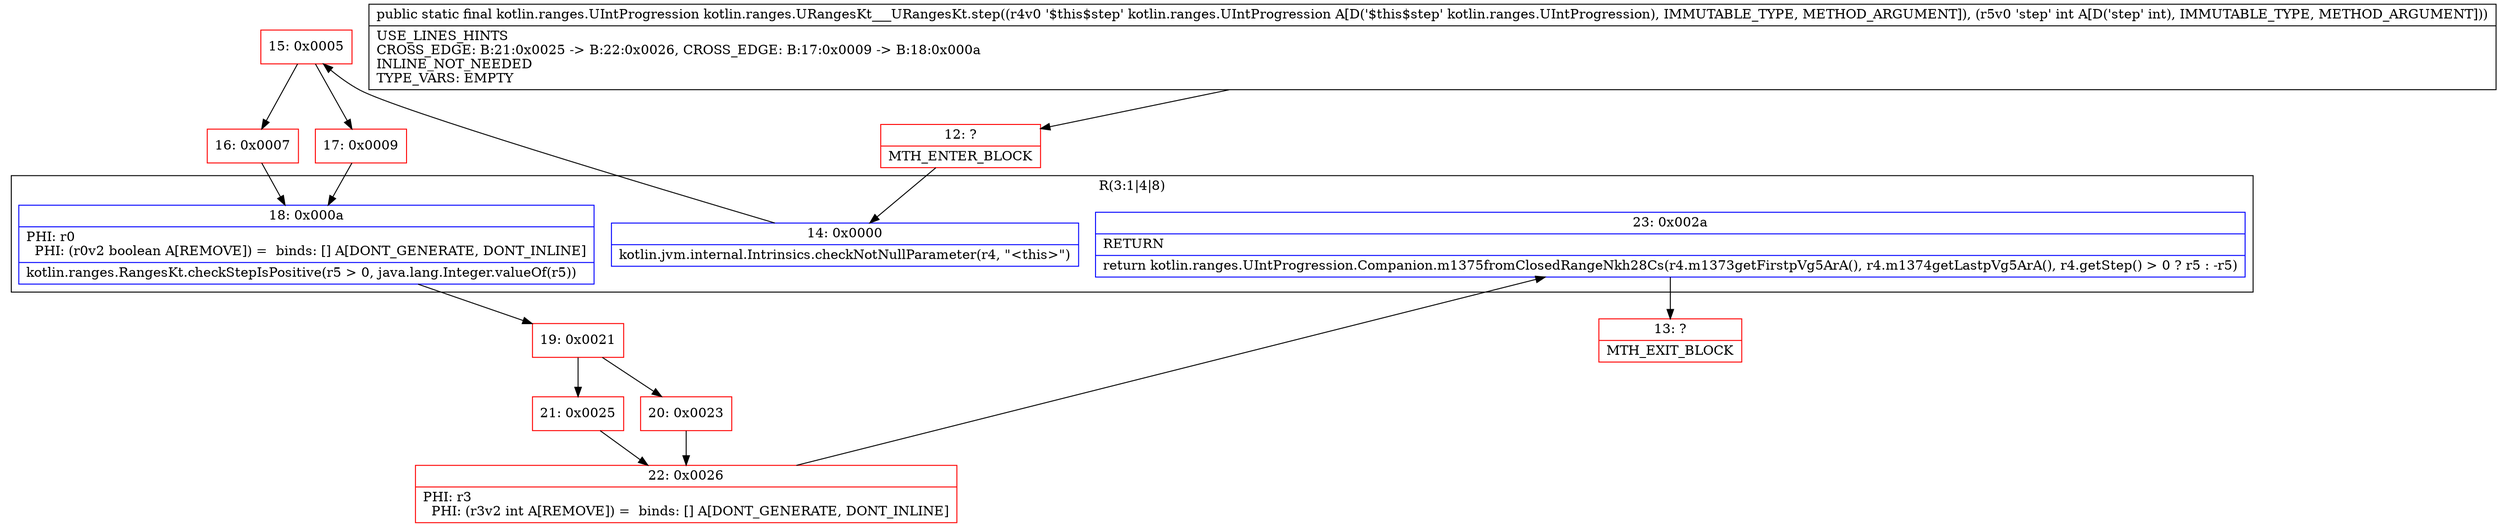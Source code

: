 digraph "CFG forkotlin.ranges.URangesKt___URangesKt.step(Lkotlin\/ranges\/UIntProgression;I)Lkotlin\/ranges\/UIntProgression;" {
subgraph cluster_Region_1025670120 {
label = "R(3:1|4|8)";
node [shape=record,color=blue];
Node_14 [shape=record,label="{14\:\ 0x0000|kotlin.jvm.internal.Intrinsics.checkNotNullParameter(r4, \"\<this\>\")\l}"];
Node_18 [shape=record,label="{18\:\ 0x000a|PHI: r0 \l  PHI: (r0v2 boolean A[REMOVE]) =  binds: [] A[DONT_GENERATE, DONT_INLINE]\l|kotlin.ranges.RangesKt.checkStepIsPositive(r5 \> 0, java.lang.Integer.valueOf(r5))\l}"];
Node_23 [shape=record,label="{23\:\ 0x002a|RETURN\l|return kotlin.ranges.UIntProgression.Companion.m1375fromClosedRangeNkh28Cs(r4.m1373getFirstpVg5ArA(), r4.m1374getLastpVg5ArA(), r4.getStep() \> 0 ? r5 : \-r5)\l}"];
}
Node_12 [shape=record,color=red,label="{12\:\ ?|MTH_ENTER_BLOCK\l}"];
Node_15 [shape=record,color=red,label="{15\:\ 0x0005}"];
Node_16 [shape=record,color=red,label="{16\:\ 0x0007}"];
Node_19 [shape=record,color=red,label="{19\:\ 0x0021}"];
Node_20 [shape=record,color=red,label="{20\:\ 0x0023}"];
Node_22 [shape=record,color=red,label="{22\:\ 0x0026|PHI: r3 \l  PHI: (r3v2 int A[REMOVE]) =  binds: [] A[DONT_GENERATE, DONT_INLINE]\l}"];
Node_13 [shape=record,color=red,label="{13\:\ ?|MTH_EXIT_BLOCK\l}"];
Node_21 [shape=record,color=red,label="{21\:\ 0x0025}"];
Node_17 [shape=record,color=red,label="{17\:\ 0x0009}"];
MethodNode[shape=record,label="{public static final kotlin.ranges.UIntProgression kotlin.ranges.URangesKt___URangesKt.step((r4v0 '$this$step' kotlin.ranges.UIntProgression A[D('$this$step' kotlin.ranges.UIntProgression), IMMUTABLE_TYPE, METHOD_ARGUMENT]), (r5v0 'step' int A[D('step' int), IMMUTABLE_TYPE, METHOD_ARGUMENT]))  | USE_LINES_HINTS\lCROSS_EDGE: B:21:0x0025 \-\> B:22:0x0026, CROSS_EDGE: B:17:0x0009 \-\> B:18:0x000a\lINLINE_NOT_NEEDED\lTYPE_VARS: EMPTY\l}"];
MethodNode -> Node_12;Node_14 -> Node_15;
Node_18 -> Node_19;
Node_23 -> Node_13;
Node_12 -> Node_14;
Node_15 -> Node_16;
Node_15 -> Node_17;
Node_16 -> Node_18;
Node_19 -> Node_20;
Node_19 -> Node_21;
Node_20 -> Node_22;
Node_22 -> Node_23;
Node_21 -> Node_22;
Node_17 -> Node_18;
}

